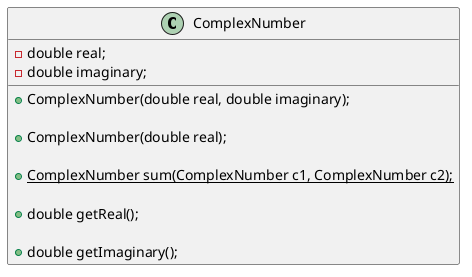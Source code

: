 @startuml
'https://plantuml.com/class-diagram


class ComplexNumber {
    - double real;
    - double imaginary;

    + ComplexNumber(double real, double imaginary);

    + ComplexNumber(double real);

    + {static} ComplexNumber sum(ComplexNumber c1, ComplexNumber c2);

    + double getReal();

    + double getImaginary();
}

@enduml